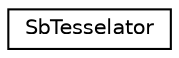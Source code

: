 digraph "Graphical Class Hierarchy"
{
 // LATEX_PDF_SIZE
  edge [fontname="Helvetica",fontsize="10",labelfontname="Helvetica",labelfontsize="10"];
  node [fontname="Helvetica",fontsize="10",shape=record];
  rankdir="LR";
  Node0 [label="SbTesselator",height=0.2,width=0.4,color="black", fillcolor="white", style="filled",URL="$classSbTesselator.html",tooltip="The SbTesselator class is used to tessellate polygons into triangles."];
}
